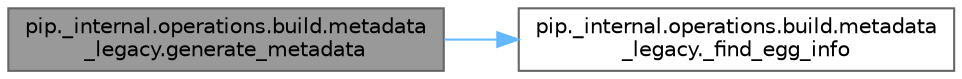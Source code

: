 digraph "pip._internal.operations.build.metadata_legacy.generate_metadata"
{
 // LATEX_PDF_SIZE
  bgcolor="transparent";
  edge [fontname=Helvetica,fontsize=10,labelfontname=Helvetica,labelfontsize=10];
  node [fontname=Helvetica,fontsize=10,shape=box,height=0.2,width=0.4];
  rankdir="LR";
  Node1 [id="Node000001",label="pip._internal.operations.build.metadata\l_legacy.generate_metadata",height=0.2,width=0.4,color="gray40", fillcolor="grey60", style="filled", fontcolor="black",tooltip=" "];
  Node1 -> Node2 [id="edge1_Node000001_Node000002",color="steelblue1",style="solid",tooltip=" "];
  Node2 [id="Node000002",label="pip._internal.operations.build.metadata\l_legacy._find_egg_info",height=0.2,width=0.4,color="grey40", fillcolor="white", style="filled",URL="$namespacepip_1_1__internal_1_1operations_1_1build_1_1metadata__legacy.html#acc344da242ef917bb06c9bb02de991db",tooltip=" "];
}

